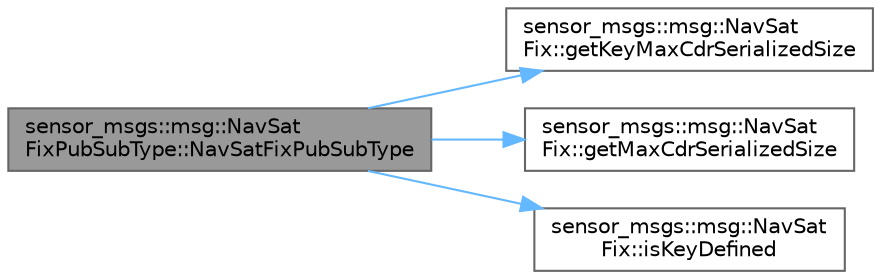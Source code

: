 digraph "sensor_msgs::msg::NavSatFixPubSubType::NavSatFixPubSubType"
{
 // INTERACTIVE_SVG=YES
 // LATEX_PDF_SIZE
  bgcolor="transparent";
  edge [fontname=Helvetica,fontsize=10,labelfontname=Helvetica,labelfontsize=10];
  node [fontname=Helvetica,fontsize=10,shape=box,height=0.2,width=0.4];
  rankdir="LR";
  Node1 [id="Node000001",label="sensor_msgs::msg::NavSat\lFixPubSubType::NavSatFixPubSubType",height=0.2,width=0.4,color="gray40", fillcolor="grey60", style="filled", fontcolor="black",tooltip=" "];
  Node1 -> Node2 [id="edge1_Node000001_Node000002",color="steelblue1",style="solid",tooltip=" "];
  Node2 [id="Node000002",label="sensor_msgs::msg::NavSat\lFix::getKeyMaxCdrSerializedSize",height=0.2,width=0.4,color="grey40", fillcolor="white", style="filled",URL="$d8/d4d/classsensor__msgs_1_1msg_1_1NavSatFix.html#a4adc3feda019f40ff04292a32ba84096",tooltip="This function returns the maximum serialized size of the Key of an object depending on the buffer ali..."];
  Node1 -> Node3 [id="edge2_Node000001_Node000003",color="steelblue1",style="solid",tooltip=" "];
  Node3 [id="Node000003",label="sensor_msgs::msg::NavSat\lFix::getMaxCdrSerializedSize",height=0.2,width=0.4,color="grey40", fillcolor="white", style="filled",URL="$d8/d4d/classsensor__msgs_1_1msg_1_1NavSatFix.html#acc328495b9886e533aaa6944f288de33",tooltip="This function returns the maximum serialized size of an object depending on the buffer alignment."];
  Node1 -> Node4 [id="edge3_Node000001_Node000004",color="steelblue1",style="solid",tooltip=" "];
  Node4 [id="Node000004",label="sensor_msgs::msg::NavSat\lFix::isKeyDefined",height=0.2,width=0.4,color="grey40", fillcolor="white", style="filled",URL="$d8/d4d/classsensor__msgs_1_1msg_1_1NavSatFix.html#aea2ff8220288e411d64d6c896a367343",tooltip="This function tells you if the Key has been defined for this type"];
}

